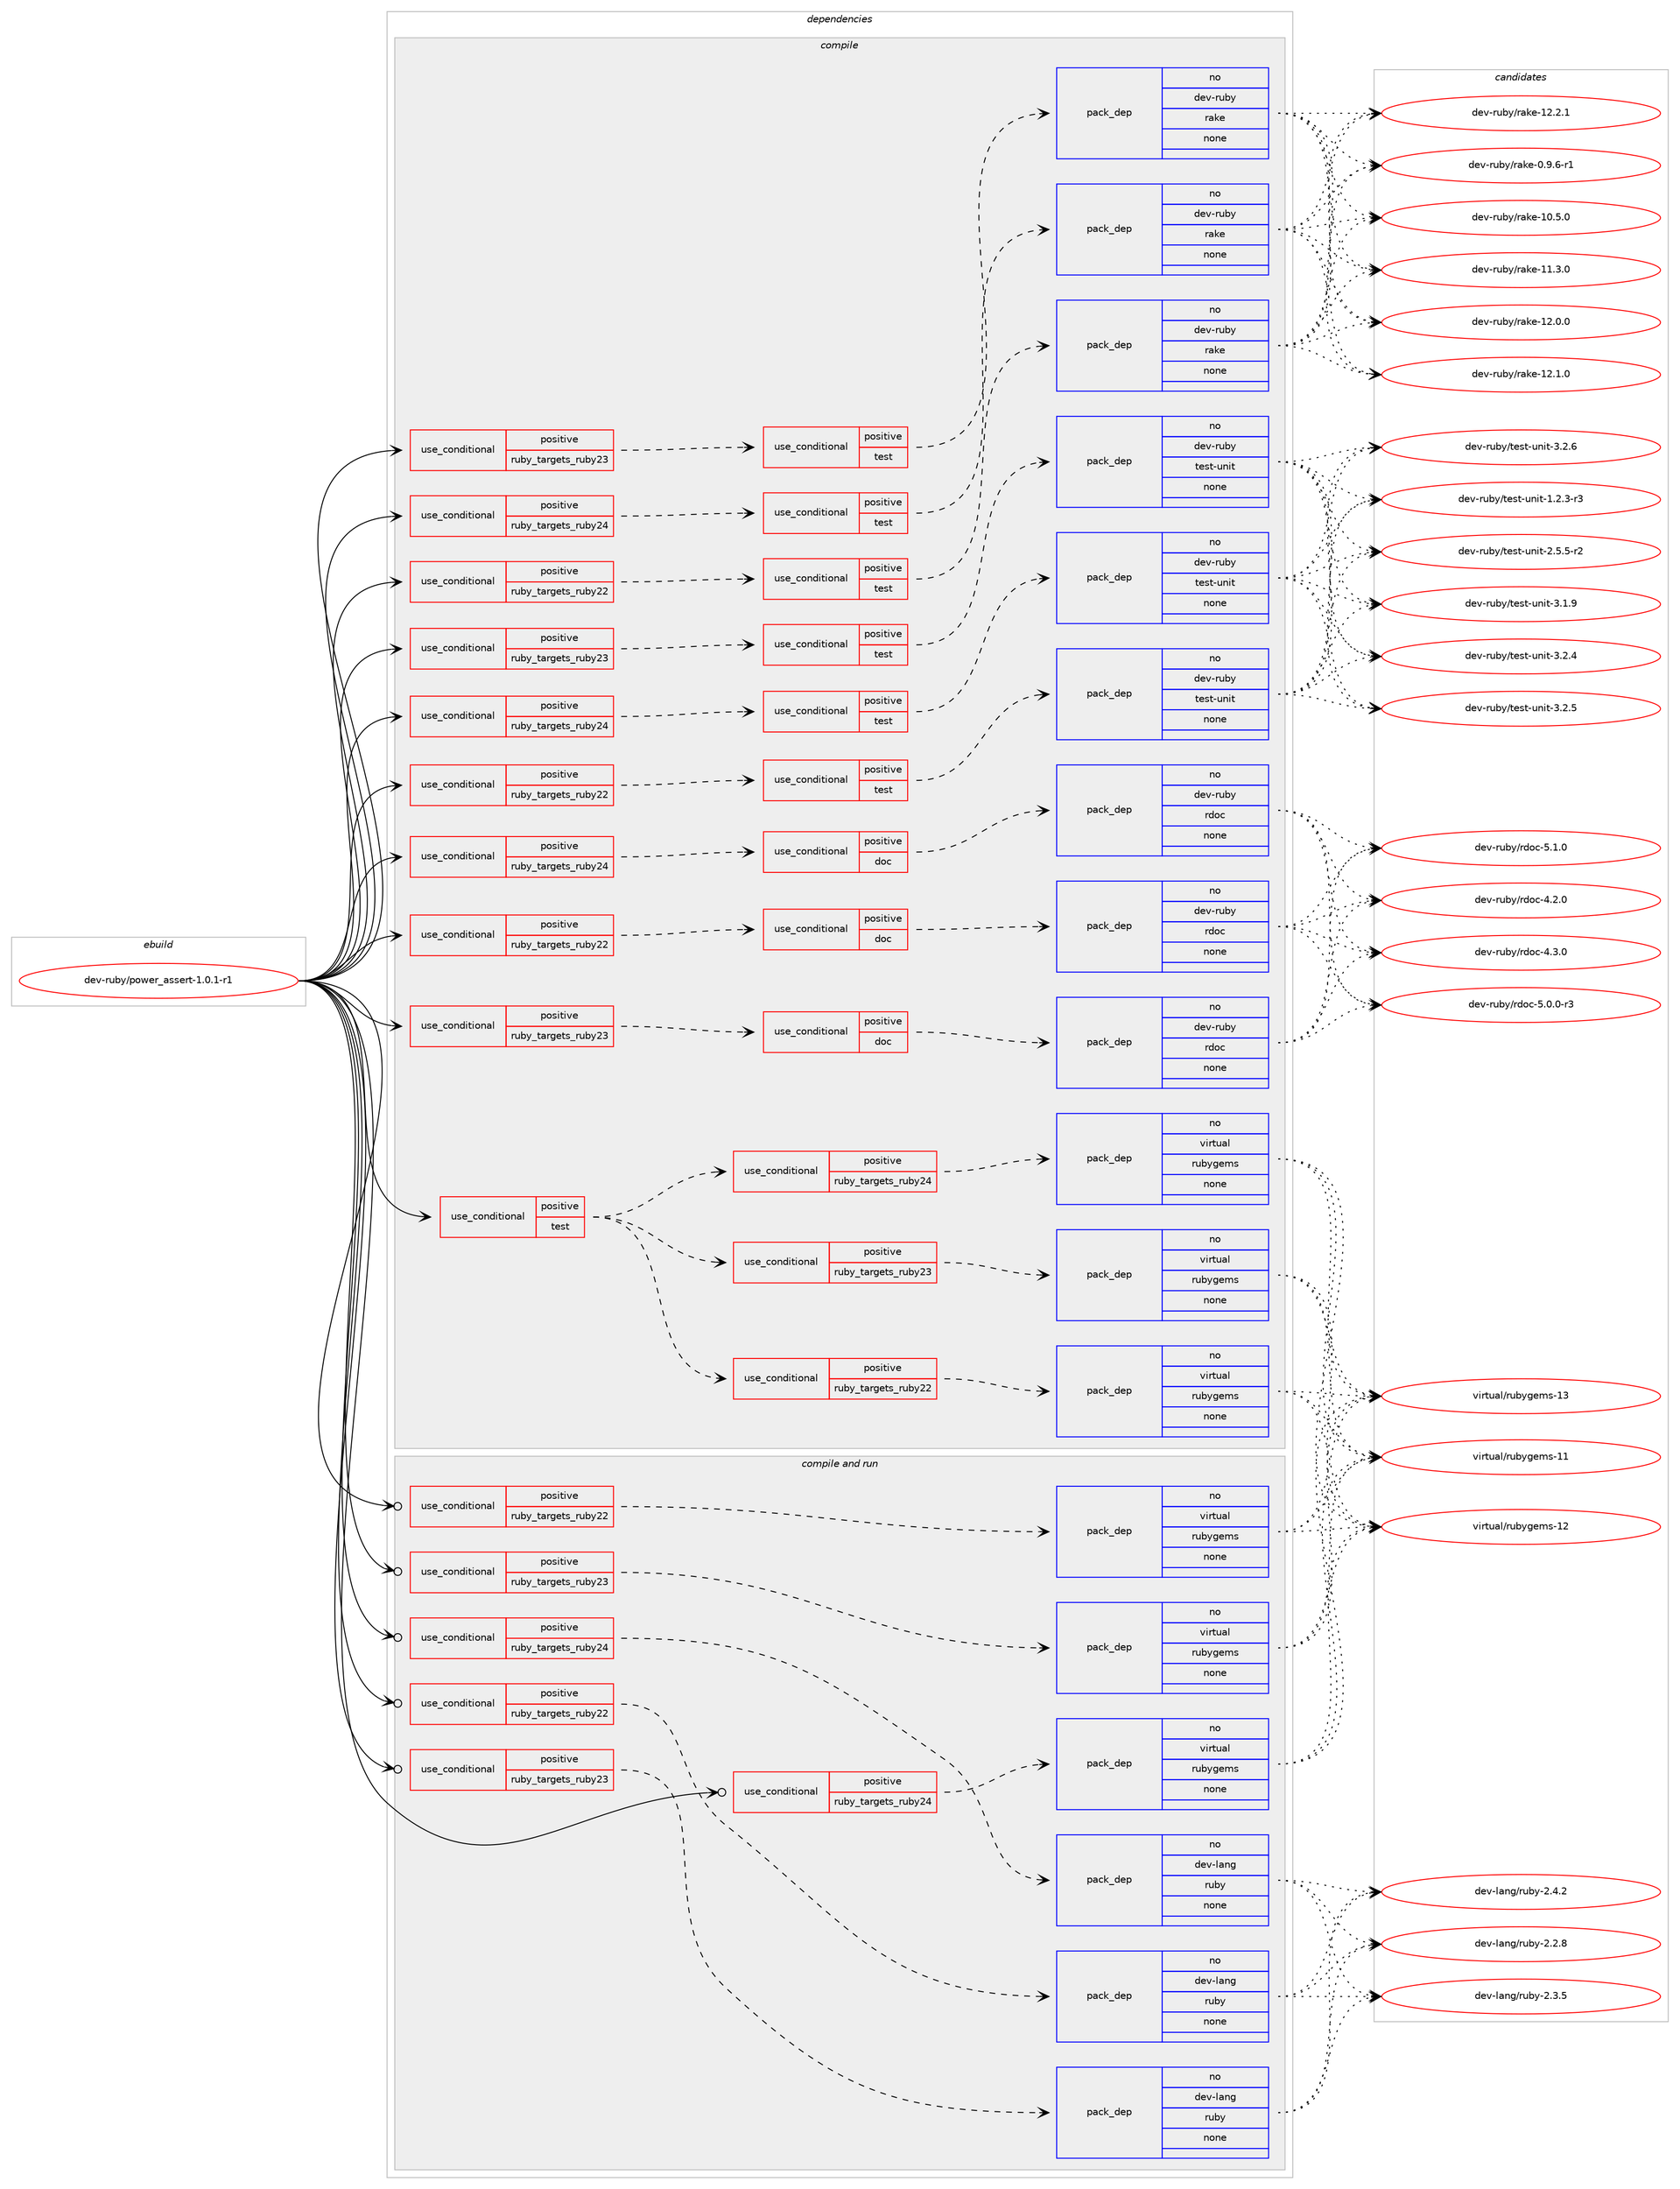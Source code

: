 digraph prolog {

# *************
# Graph options
# *************

newrank=true;
concentrate=true;
compound=true;
graph [rankdir=LR,fontname=Helvetica,fontsize=10,ranksep=1.5];#, ranksep=2.5, nodesep=0.2];
edge  [arrowhead=vee];
node  [fontname=Helvetica,fontsize=10];

# **********
# The ebuild
# **********

subgraph cluster_leftcol {
color=gray;
rank=same;
label=<<i>ebuild</i>>;
id [label="dev-ruby/power_assert-1.0.1-r1", color=red, width=4, href="../dev-ruby/power_assert-1.0.1-r1.svg"];
}

# ****************
# The dependencies
# ****************

subgraph cluster_midcol {
color=gray;
label=<<i>dependencies</i>>;
subgraph cluster_compile {
fillcolor="#eeeeee";
style=filled;
label=<<i>compile</i>>;
subgraph cond65358 {
dependency254487 [label=<<TABLE BORDER="0" CELLBORDER="1" CELLSPACING="0" CELLPADDING="4"><TR><TD ROWSPAN="3" CELLPADDING="10">use_conditional</TD></TR><TR><TD>positive</TD></TR><TR><TD>ruby_targets_ruby22</TD></TR></TABLE>>, shape=none, color=red];
subgraph cond65359 {
dependency254488 [label=<<TABLE BORDER="0" CELLBORDER="1" CELLSPACING="0" CELLPADDING="4"><TR><TD ROWSPAN="3" CELLPADDING="10">use_conditional</TD></TR><TR><TD>positive</TD></TR><TR><TD>doc</TD></TR></TABLE>>, shape=none, color=red];
subgraph pack185015 {
dependency254489 [label=<<TABLE BORDER="0" CELLBORDER="1" CELLSPACING="0" CELLPADDING="4" WIDTH="220"><TR><TD ROWSPAN="6" CELLPADDING="30">pack_dep</TD></TR><TR><TD WIDTH="110">no</TD></TR><TR><TD>dev-ruby</TD></TR><TR><TD>rdoc</TD></TR><TR><TD>none</TD></TR><TR><TD></TD></TR></TABLE>>, shape=none, color=blue];
}
dependency254488:e -> dependency254489:w [weight=20,style="dashed",arrowhead="vee"];
}
dependency254487:e -> dependency254488:w [weight=20,style="dashed",arrowhead="vee"];
}
id:e -> dependency254487:w [weight=20,style="solid",arrowhead="vee"];
subgraph cond65360 {
dependency254490 [label=<<TABLE BORDER="0" CELLBORDER="1" CELLSPACING="0" CELLPADDING="4"><TR><TD ROWSPAN="3" CELLPADDING="10">use_conditional</TD></TR><TR><TD>positive</TD></TR><TR><TD>ruby_targets_ruby22</TD></TR></TABLE>>, shape=none, color=red];
subgraph cond65361 {
dependency254491 [label=<<TABLE BORDER="0" CELLBORDER="1" CELLSPACING="0" CELLPADDING="4"><TR><TD ROWSPAN="3" CELLPADDING="10">use_conditional</TD></TR><TR><TD>positive</TD></TR><TR><TD>test</TD></TR></TABLE>>, shape=none, color=red];
subgraph pack185016 {
dependency254492 [label=<<TABLE BORDER="0" CELLBORDER="1" CELLSPACING="0" CELLPADDING="4" WIDTH="220"><TR><TD ROWSPAN="6" CELLPADDING="30">pack_dep</TD></TR><TR><TD WIDTH="110">no</TD></TR><TR><TD>dev-ruby</TD></TR><TR><TD>rake</TD></TR><TR><TD>none</TD></TR><TR><TD></TD></TR></TABLE>>, shape=none, color=blue];
}
dependency254491:e -> dependency254492:w [weight=20,style="dashed",arrowhead="vee"];
}
dependency254490:e -> dependency254491:w [weight=20,style="dashed",arrowhead="vee"];
}
id:e -> dependency254490:w [weight=20,style="solid",arrowhead="vee"];
subgraph cond65362 {
dependency254493 [label=<<TABLE BORDER="0" CELLBORDER="1" CELLSPACING="0" CELLPADDING="4"><TR><TD ROWSPAN="3" CELLPADDING="10">use_conditional</TD></TR><TR><TD>positive</TD></TR><TR><TD>ruby_targets_ruby22</TD></TR></TABLE>>, shape=none, color=red];
subgraph cond65363 {
dependency254494 [label=<<TABLE BORDER="0" CELLBORDER="1" CELLSPACING="0" CELLPADDING="4"><TR><TD ROWSPAN="3" CELLPADDING="10">use_conditional</TD></TR><TR><TD>positive</TD></TR><TR><TD>test</TD></TR></TABLE>>, shape=none, color=red];
subgraph pack185017 {
dependency254495 [label=<<TABLE BORDER="0" CELLBORDER="1" CELLSPACING="0" CELLPADDING="4" WIDTH="220"><TR><TD ROWSPAN="6" CELLPADDING="30">pack_dep</TD></TR><TR><TD WIDTH="110">no</TD></TR><TR><TD>dev-ruby</TD></TR><TR><TD>test-unit</TD></TR><TR><TD>none</TD></TR><TR><TD></TD></TR></TABLE>>, shape=none, color=blue];
}
dependency254494:e -> dependency254495:w [weight=20,style="dashed",arrowhead="vee"];
}
dependency254493:e -> dependency254494:w [weight=20,style="dashed",arrowhead="vee"];
}
id:e -> dependency254493:w [weight=20,style="solid",arrowhead="vee"];
subgraph cond65364 {
dependency254496 [label=<<TABLE BORDER="0" CELLBORDER="1" CELLSPACING="0" CELLPADDING="4"><TR><TD ROWSPAN="3" CELLPADDING="10">use_conditional</TD></TR><TR><TD>positive</TD></TR><TR><TD>ruby_targets_ruby23</TD></TR></TABLE>>, shape=none, color=red];
subgraph cond65365 {
dependency254497 [label=<<TABLE BORDER="0" CELLBORDER="1" CELLSPACING="0" CELLPADDING="4"><TR><TD ROWSPAN="3" CELLPADDING="10">use_conditional</TD></TR><TR><TD>positive</TD></TR><TR><TD>doc</TD></TR></TABLE>>, shape=none, color=red];
subgraph pack185018 {
dependency254498 [label=<<TABLE BORDER="0" CELLBORDER="1" CELLSPACING="0" CELLPADDING="4" WIDTH="220"><TR><TD ROWSPAN="6" CELLPADDING="30">pack_dep</TD></TR><TR><TD WIDTH="110">no</TD></TR><TR><TD>dev-ruby</TD></TR><TR><TD>rdoc</TD></TR><TR><TD>none</TD></TR><TR><TD></TD></TR></TABLE>>, shape=none, color=blue];
}
dependency254497:e -> dependency254498:w [weight=20,style="dashed",arrowhead="vee"];
}
dependency254496:e -> dependency254497:w [weight=20,style="dashed",arrowhead="vee"];
}
id:e -> dependency254496:w [weight=20,style="solid",arrowhead="vee"];
subgraph cond65366 {
dependency254499 [label=<<TABLE BORDER="0" CELLBORDER="1" CELLSPACING="0" CELLPADDING="4"><TR><TD ROWSPAN="3" CELLPADDING="10">use_conditional</TD></TR><TR><TD>positive</TD></TR><TR><TD>ruby_targets_ruby23</TD></TR></TABLE>>, shape=none, color=red];
subgraph cond65367 {
dependency254500 [label=<<TABLE BORDER="0" CELLBORDER="1" CELLSPACING="0" CELLPADDING="4"><TR><TD ROWSPAN="3" CELLPADDING="10">use_conditional</TD></TR><TR><TD>positive</TD></TR><TR><TD>test</TD></TR></TABLE>>, shape=none, color=red];
subgraph pack185019 {
dependency254501 [label=<<TABLE BORDER="0" CELLBORDER="1" CELLSPACING="0" CELLPADDING="4" WIDTH="220"><TR><TD ROWSPAN="6" CELLPADDING="30">pack_dep</TD></TR><TR><TD WIDTH="110">no</TD></TR><TR><TD>dev-ruby</TD></TR><TR><TD>rake</TD></TR><TR><TD>none</TD></TR><TR><TD></TD></TR></TABLE>>, shape=none, color=blue];
}
dependency254500:e -> dependency254501:w [weight=20,style="dashed",arrowhead="vee"];
}
dependency254499:e -> dependency254500:w [weight=20,style="dashed",arrowhead="vee"];
}
id:e -> dependency254499:w [weight=20,style="solid",arrowhead="vee"];
subgraph cond65368 {
dependency254502 [label=<<TABLE BORDER="0" CELLBORDER="1" CELLSPACING="0" CELLPADDING="4"><TR><TD ROWSPAN="3" CELLPADDING="10">use_conditional</TD></TR><TR><TD>positive</TD></TR><TR><TD>ruby_targets_ruby23</TD></TR></TABLE>>, shape=none, color=red];
subgraph cond65369 {
dependency254503 [label=<<TABLE BORDER="0" CELLBORDER="1" CELLSPACING="0" CELLPADDING="4"><TR><TD ROWSPAN="3" CELLPADDING="10">use_conditional</TD></TR><TR><TD>positive</TD></TR><TR><TD>test</TD></TR></TABLE>>, shape=none, color=red];
subgraph pack185020 {
dependency254504 [label=<<TABLE BORDER="0" CELLBORDER="1" CELLSPACING="0" CELLPADDING="4" WIDTH="220"><TR><TD ROWSPAN="6" CELLPADDING="30">pack_dep</TD></TR><TR><TD WIDTH="110">no</TD></TR><TR><TD>dev-ruby</TD></TR><TR><TD>test-unit</TD></TR><TR><TD>none</TD></TR><TR><TD></TD></TR></TABLE>>, shape=none, color=blue];
}
dependency254503:e -> dependency254504:w [weight=20,style="dashed",arrowhead="vee"];
}
dependency254502:e -> dependency254503:w [weight=20,style="dashed",arrowhead="vee"];
}
id:e -> dependency254502:w [weight=20,style="solid",arrowhead="vee"];
subgraph cond65370 {
dependency254505 [label=<<TABLE BORDER="0" CELLBORDER="1" CELLSPACING="0" CELLPADDING="4"><TR><TD ROWSPAN="3" CELLPADDING="10">use_conditional</TD></TR><TR><TD>positive</TD></TR><TR><TD>ruby_targets_ruby24</TD></TR></TABLE>>, shape=none, color=red];
subgraph cond65371 {
dependency254506 [label=<<TABLE BORDER="0" CELLBORDER="1" CELLSPACING="0" CELLPADDING="4"><TR><TD ROWSPAN="3" CELLPADDING="10">use_conditional</TD></TR><TR><TD>positive</TD></TR><TR><TD>doc</TD></TR></TABLE>>, shape=none, color=red];
subgraph pack185021 {
dependency254507 [label=<<TABLE BORDER="0" CELLBORDER="1" CELLSPACING="0" CELLPADDING="4" WIDTH="220"><TR><TD ROWSPAN="6" CELLPADDING="30">pack_dep</TD></TR><TR><TD WIDTH="110">no</TD></TR><TR><TD>dev-ruby</TD></TR><TR><TD>rdoc</TD></TR><TR><TD>none</TD></TR><TR><TD></TD></TR></TABLE>>, shape=none, color=blue];
}
dependency254506:e -> dependency254507:w [weight=20,style="dashed",arrowhead="vee"];
}
dependency254505:e -> dependency254506:w [weight=20,style="dashed",arrowhead="vee"];
}
id:e -> dependency254505:w [weight=20,style="solid",arrowhead="vee"];
subgraph cond65372 {
dependency254508 [label=<<TABLE BORDER="0" CELLBORDER="1" CELLSPACING="0" CELLPADDING="4"><TR><TD ROWSPAN="3" CELLPADDING="10">use_conditional</TD></TR><TR><TD>positive</TD></TR><TR><TD>ruby_targets_ruby24</TD></TR></TABLE>>, shape=none, color=red];
subgraph cond65373 {
dependency254509 [label=<<TABLE BORDER="0" CELLBORDER="1" CELLSPACING="0" CELLPADDING="4"><TR><TD ROWSPAN="3" CELLPADDING="10">use_conditional</TD></TR><TR><TD>positive</TD></TR><TR><TD>test</TD></TR></TABLE>>, shape=none, color=red];
subgraph pack185022 {
dependency254510 [label=<<TABLE BORDER="0" CELLBORDER="1" CELLSPACING="0" CELLPADDING="4" WIDTH="220"><TR><TD ROWSPAN="6" CELLPADDING="30">pack_dep</TD></TR><TR><TD WIDTH="110">no</TD></TR><TR><TD>dev-ruby</TD></TR><TR><TD>rake</TD></TR><TR><TD>none</TD></TR><TR><TD></TD></TR></TABLE>>, shape=none, color=blue];
}
dependency254509:e -> dependency254510:w [weight=20,style="dashed",arrowhead="vee"];
}
dependency254508:e -> dependency254509:w [weight=20,style="dashed",arrowhead="vee"];
}
id:e -> dependency254508:w [weight=20,style="solid",arrowhead="vee"];
subgraph cond65374 {
dependency254511 [label=<<TABLE BORDER="0" CELLBORDER="1" CELLSPACING="0" CELLPADDING="4"><TR><TD ROWSPAN="3" CELLPADDING="10">use_conditional</TD></TR><TR><TD>positive</TD></TR><TR><TD>ruby_targets_ruby24</TD></TR></TABLE>>, shape=none, color=red];
subgraph cond65375 {
dependency254512 [label=<<TABLE BORDER="0" CELLBORDER="1" CELLSPACING="0" CELLPADDING="4"><TR><TD ROWSPAN="3" CELLPADDING="10">use_conditional</TD></TR><TR><TD>positive</TD></TR><TR><TD>test</TD></TR></TABLE>>, shape=none, color=red];
subgraph pack185023 {
dependency254513 [label=<<TABLE BORDER="0" CELLBORDER="1" CELLSPACING="0" CELLPADDING="4" WIDTH="220"><TR><TD ROWSPAN="6" CELLPADDING="30">pack_dep</TD></TR><TR><TD WIDTH="110">no</TD></TR><TR><TD>dev-ruby</TD></TR><TR><TD>test-unit</TD></TR><TR><TD>none</TD></TR><TR><TD></TD></TR></TABLE>>, shape=none, color=blue];
}
dependency254512:e -> dependency254513:w [weight=20,style="dashed",arrowhead="vee"];
}
dependency254511:e -> dependency254512:w [weight=20,style="dashed",arrowhead="vee"];
}
id:e -> dependency254511:w [weight=20,style="solid",arrowhead="vee"];
subgraph cond65376 {
dependency254514 [label=<<TABLE BORDER="0" CELLBORDER="1" CELLSPACING="0" CELLPADDING="4"><TR><TD ROWSPAN="3" CELLPADDING="10">use_conditional</TD></TR><TR><TD>positive</TD></TR><TR><TD>test</TD></TR></TABLE>>, shape=none, color=red];
subgraph cond65377 {
dependency254515 [label=<<TABLE BORDER="0" CELLBORDER="1" CELLSPACING="0" CELLPADDING="4"><TR><TD ROWSPAN="3" CELLPADDING="10">use_conditional</TD></TR><TR><TD>positive</TD></TR><TR><TD>ruby_targets_ruby22</TD></TR></TABLE>>, shape=none, color=red];
subgraph pack185024 {
dependency254516 [label=<<TABLE BORDER="0" CELLBORDER="1" CELLSPACING="0" CELLPADDING="4" WIDTH="220"><TR><TD ROWSPAN="6" CELLPADDING="30">pack_dep</TD></TR><TR><TD WIDTH="110">no</TD></TR><TR><TD>virtual</TD></TR><TR><TD>rubygems</TD></TR><TR><TD>none</TD></TR><TR><TD></TD></TR></TABLE>>, shape=none, color=blue];
}
dependency254515:e -> dependency254516:w [weight=20,style="dashed",arrowhead="vee"];
}
dependency254514:e -> dependency254515:w [weight=20,style="dashed",arrowhead="vee"];
subgraph cond65378 {
dependency254517 [label=<<TABLE BORDER="0" CELLBORDER="1" CELLSPACING="0" CELLPADDING="4"><TR><TD ROWSPAN="3" CELLPADDING="10">use_conditional</TD></TR><TR><TD>positive</TD></TR><TR><TD>ruby_targets_ruby23</TD></TR></TABLE>>, shape=none, color=red];
subgraph pack185025 {
dependency254518 [label=<<TABLE BORDER="0" CELLBORDER="1" CELLSPACING="0" CELLPADDING="4" WIDTH="220"><TR><TD ROWSPAN="6" CELLPADDING="30">pack_dep</TD></TR><TR><TD WIDTH="110">no</TD></TR><TR><TD>virtual</TD></TR><TR><TD>rubygems</TD></TR><TR><TD>none</TD></TR><TR><TD></TD></TR></TABLE>>, shape=none, color=blue];
}
dependency254517:e -> dependency254518:w [weight=20,style="dashed",arrowhead="vee"];
}
dependency254514:e -> dependency254517:w [weight=20,style="dashed",arrowhead="vee"];
subgraph cond65379 {
dependency254519 [label=<<TABLE BORDER="0" CELLBORDER="1" CELLSPACING="0" CELLPADDING="4"><TR><TD ROWSPAN="3" CELLPADDING="10">use_conditional</TD></TR><TR><TD>positive</TD></TR><TR><TD>ruby_targets_ruby24</TD></TR></TABLE>>, shape=none, color=red];
subgraph pack185026 {
dependency254520 [label=<<TABLE BORDER="0" CELLBORDER="1" CELLSPACING="0" CELLPADDING="4" WIDTH="220"><TR><TD ROWSPAN="6" CELLPADDING="30">pack_dep</TD></TR><TR><TD WIDTH="110">no</TD></TR><TR><TD>virtual</TD></TR><TR><TD>rubygems</TD></TR><TR><TD>none</TD></TR><TR><TD></TD></TR></TABLE>>, shape=none, color=blue];
}
dependency254519:e -> dependency254520:w [weight=20,style="dashed",arrowhead="vee"];
}
dependency254514:e -> dependency254519:w [weight=20,style="dashed",arrowhead="vee"];
}
id:e -> dependency254514:w [weight=20,style="solid",arrowhead="vee"];
}
subgraph cluster_compileandrun {
fillcolor="#eeeeee";
style=filled;
label=<<i>compile and run</i>>;
subgraph cond65380 {
dependency254521 [label=<<TABLE BORDER="0" CELLBORDER="1" CELLSPACING="0" CELLPADDING="4"><TR><TD ROWSPAN="3" CELLPADDING="10">use_conditional</TD></TR><TR><TD>positive</TD></TR><TR><TD>ruby_targets_ruby22</TD></TR></TABLE>>, shape=none, color=red];
subgraph pack185027 {
dependency254522 [label=<<TABLE BORDER="0" CELLBORDER="1" CELLSPACING="0" CELLPADDING="4" WIDTH="220"><TR><TD ROWSPAN="6" CELLPADDING="30">pack_dep</TD></TR><TR><TD WIDTH="110">no</TD></TR><TR><TD>dev-lang</TD></TR><TR><TD>ruby</TD></TR><TR><TD>none</TD></TR><TR><TD></TD></TR></TABLE>>, shape=none, color=blue];
}
dependency254521:e -> dependency254522:w [weight=20,style="dashed",arrowhead="vee"];
}
id:e -> dependency254521:w [weight=20,style="solid",arrowhead="odotvee"];
subgraph cond65381 {
dependency254523 [label=<<TABLE BORDER="0" CELLBORDER="1" CELLSPACING="0" CELLPADDING="4"><TR><TD ROWSPAN="3" CELLPADDING="10">use_conditional</TD></TR><TR><TD>positive</TD></TR><TR><TD>ruby_targets_ruby22</TD></TR></TABLE>>, shape=none, color=red];
subgraph pack185028 {
dependency254524 [label=<<TABLE BORDER="0" CELLBORDER="1" CELLSPACING="0" CELLPADDING="4" WIDTH="220"><TR><TD ROWSPAN="6" CELLPADDING="30">pack_dep</TD></TR><TR><TD WIDTH="110">no</TD></TR><TR><TD>virtual</TD></TR><TR><TD>rubygems</TD></TR><TR><TD>none</TD></TR><TR><TD></TD></TR></TABLE>>, shape=none, color=blue];
}
dependency254523:e -> dependency254524:w [weight=20,style="dashed",arrowhead="vee"];
}
id:e -> dependency254523:w [weight=20,style="solid",arrowhead="odotvee"];
subgraph cond65382 {
dependency254525 [label=<<TABLE BORDER="0" CELLBORDER="1" CELLSPACING="0" CELLPADDING="4"><TR><TD ROWSPAN="3" CELLPADDING="10">use_conditional</TD></TR><TR><TD>positive</TD></TR><TR><TD>ruby_targets_ruby23</TD></TR></TABLE>>, shape=none, color=red];
subgraph pack185029 {
dependency254526 [label=<<TABLE BORDER="0" CELLBORDER="1" CELLSPACING="0" CELLPADDING="4" WIDTH="220"><TR><TD ROWSPAN="6" CELLPADDING="30">pack_dep</TD></TR><TR><TD WIDTH="110">no</TD></TR><TR><TD>dev-lang</TD></TR><TR><TD>ruby</TD></TR><TR><TD>none</TD></TR><TR><TD></TD></TR></TABLE>>, shape=none, color=blue];
}
dependency254525:e -> dependency254526:w [weight=20,style="dashed",arrowhead="vee"];
}
id:e -> dependency254525:w [weight=20,style="solid",arrowhead="odotvee"];
subgraph cond65383 {
dependency254527 [label=<<TABLE BORDER="0" CELLBORDER="1" CELLSPACING="0" CELLPADDING="4"><TR><TD ROWSPAN="3" CELLPADDING="10">use_conditional</TD></TR><TR><TD>positive</TD></TR><TR><TD>ruby_targets_ruby23</TD></TR></TABLE>>, shape=none, color=red];
subgraph pack185030 {
dependency254528 [label=<<TABLE BORDER="0" CELLBORDER="1" CELLSPACING="0" CELLPADDING="4" WIDTH="220"><TR><TD ROWSPAN="6" CELLPADDING="30">pack_dep</TD></TR><TR><TD WIDTH="110">no</TD></TR><TR><TD>virtual</TD></TR><TR><TD>rubygems</TD></TR><TR><TD>none</TD></TR><TR><TD></TD></TR></TABLE>>, shape=none, color=blue];
}
dependency254527:e -> dependency254528:w [weight=20,style="dashed",arrowhead="vee"];
}
id:e -> dependency254527:w [weight=20,style="solid",arrowhead="odotvee"];
subgraph cond65384 {
dependency254529 [label=<<TABLE BORDER="0" CELLBORDER="1" CELLSPACING="0" CELLPADDING="4"><TR><TD ROWSPAN="3" CELLPADDING="10">use_conditional</TD></TR><TR><TD>positive</TD></TR><TR><TD>ruby_targets_ruby24</TD></TR></TABLE>>, shape=none, color=red];
subgraph pack185031 {
dependency254530 [label=<<TABLE BORDER="0" CELLBORDER="1" CELLSPACING="0" CELLPADDING="4" WIDTH="220"><TR><TD ROWSPAN="6" CELLPADDING="30">pack_dep</TD></TR><TR><TD WIDTH="110">no</TD></TR><TR><TD>dev-lang</TD></TR><TR><TD>ruby</TD></TR><TR><TD>none</TD></TR><TR><TD></TD></TR></TABLE>>, shape=none, color=blue];
}
dependency254529:e -> dependency254530:w [weight=20,style="dashed",arrowhead="vee"];
}
id:e -> dependency254529:w [weight=20,style="solid",arrowhead="odotvee"];
subgraph cond65385 {
dependency254531 [label=<<TABLE BORDER="0" CELLBORDER="1" CELLSPACING="0" CELLPADDING="4"><TR><TD ROWSPAN="3" CELLPADDING="10">use_conditional</TD></TR><TR><TD>positive</TD></TR><TR><TD>ruby_targets_ruby24</TD></TR></TABLE>>, shape=none, color=red];
subgraph pack185032 {
dependency254532 [label=<<TABLE BORDER="0" CELLBORDER="1" CELLSPACING="0" CELLPADDING="4" WIDTH="220"><TR><TD ROWSPAN="6" CELLPADDING="30">pack_dep</TD></TR><TR><TD WIDTH="110">no</TD></TR><TR><TD>virtual</TD></TR><TR><TD>rubygems</TD></TR><TR><TD>none</TD></TR><TR><TD></TD></TR></TABLE>>, shape=none, color=blue];
}
dependency254531:e -> dependency254532:w [weight=20,style="dashed",arrowhead="vee"];
}
id:e -> dependency254531:w [weight=20,style="solid",arrowhead="odotvee"];
}
subgraph cluster_run {
fillcolor="#eeeeee";
style=filled;
label=<<i>run</i>>;
}
}

# **************
# The candidates
# **************

subgraph cluster_choices {
rank=same;
color=gray;
label=<<i>candidates</i>>;

subgraph choice185015 {
color=black;
nodesep=1;
choice10010111845114117981214711410011199455246504648 [label="dev-ruby/rdoc-4.2.0", color=red, width=4,href="../dev-ruby/rdoc-4.2.0.svg"];
choice10010111845114117981214711410011199455246514648 [label="dev-ruby/rdoc-4.3.0", color=red, width=4,href="../dev-ruby/rdoc-4.3.0.svg"];
choice100101118451141179812147114100111994553464846484511451 [label="dev-ruby/rdoc-5.0.0-r3", color=red, width=4,href="../dev-ruby/rdoc-5.0.0-r3.svg"];
choice10010111845114117981214711410011199455346494648 [label="dev-ruby/rdoc-5.1.0", color=red, width=4,href="../dev-ruby/rdoc-5.1.0.svg"];
dependency254489:e -> choice10010111845114117981214711410011199455246504648:w [style=dotted,weight="100"];
dependency254489:e -> choice10010111845114117981214711410011199455246514648:w [style=dotted,weight="100"];
dependency254489:e -> choice100101118451141179812147114100111994553464846484511451:w [style=dotted,weight="100"];
dependency254489:e -> choice10010111845114117981214711410011199455346494648:w [style=dotted,weight="100"];
}
subgraph choice185016 {
color=black;
nodesep=1;
choice100101118451141179812147114971071014548465746544511449 [label="dev-ruby/rake-0.9.6-r1", color=red, width=4,href="../dev-ruby/rake-0.9.6-r1.svg"];
choice1001011184511411798121471149710710145494846534648 [label="dev-ruby/rake-10.5.0", color=red, width=4,href="../dev-ruby/rake-10.5.0.svg"];
choice1001011184511411798121471149710710145494946514648 [label="dev-ruby/rake-11.3.0", color=red, width=4,href="../dev-ruby/rake-11.3.0.svg"];
choice1001011184511411798121471149710710145495046484648 [label="dev-ruby/rake-12.0.0", color=red, width=4,href="../dev-ruby/rake-12.0.0.svg"];
choice1001011184511411798121471149710710145495046494648 [label="dev-ruby/rake-12.1.0", color=red, width=4,href="../dev-ruby/rake-12.1.0.svg"];
choice1001011184511411798121471149710710145495046504649 [label="dev-ruby/rake-12.2.1", color=red, width=4,href="../dev-ruby/rake-12.2.1.svg"];
dependency254492:e -> choice100101118451141179812147114971071014548465746544511449:w [style=dotted,weight="100"];
dependency254492:e -> choice1001011184511411798121471149710710145494846534648:w [style=dotted,weight="100"];
dependency254492:e -> choice1001011184511411798121471149710710145494946514648:w [style=dotted,weight="100"];
dependency254492:e -> choice1001011184511411798121471149710710145495046484648:w [style=dotted,weight="100"];
dependency254492:e -> choice1001011184511411798121471149710710145495046494648:w [style=dotted,weight="100"];
dependency254492:e -> choice1001011184511411798121471149710710145495046504649:w [style=dotted,weight="100"];
}
subgraph choice185017 {
color=black;
nodesep=1;
choice100101118451141179812147116101115116451171101051164549465046514511451 [label="dev-ruby/test-unit-1.2.3-r3", color=red, width=4,href="../dev-ruby/test-unit-1.2.3-r3.svg"];
choice100101118451141179812147116101115116451171101051164550465346534511450 [label="dev-ruby/test-unit-2.5.5-r2", color=red, width=4,href="../dev-ruby/test-unit-2.5.5-r2.svg"];
choice10010111845114117981214711610111511645117110105116455146494657 [label="dev-ruby/test-unit-3.1.9", color=red, width=4,href="../dev-ruby/test-unit-3.1.9.svg"];
choice10010111845114117981214711610111511645117110105116455146504652 [label="dev-ruby/test-unit-3.2.4", color=red, width=4,href="../dev-ruby/test-unit-3.2.4.svg"];
choice10010111845114117981214711610111511645117110105116455146504653 [label="dev-ruby/test-unit-3.2.5", color=red, width=4,href="../dev-ruby/test-unit-3.2.5.svg"];
choice10010111845114117981214711610111511645117110105116455146504654 [label="dev-ruby/test-unit-3.2.6", color=red, width=4,href="../dev-ruby/test-unit-3.2.6.svg"];
dependency254495:e -> choice100101118451141179812147116101115116451171101051164549465046514511451:w [style=dotted,weight="100"];
dependency254495:e -> choice100101118451141179812147116101115116451171101051164550465346534511450:w [style=dotted,weight="100"];
dependency254495:e -> choice10010111845114117981214711610111511645117110105116455146494657:w [style=dotted,weight="100"];
dependency254495:e -> choice10010111845114117981214711610111511645117110105116455146504652:w [style=dotted,weight="100"];
dependency254495:e -> choice10010111845114117981214711610111511645117110105116455146504653:w [style=dotted,weight="100"];
dependency254495:e -> choice10010111845114117981214711610111511645117110105116455146504654:w [style=dotted,weight="100"];
}
subgraph choice185018 {
color=black;
nodesep=1;
choice10010111845114117981214711410011199455246504648 [label="dev-ruby/rdoc-4.2.0", color=red, width=4,href="../dev-ruby/rdoc-4.2.0.svg"];
choice10010111845114117981214711410011199455246514648 [label="dev-ruby/rdoc-4.3.0", color=red, width=4,href="../dev-ruby/rdoc-4.3.0.svg"];
choice100101118451141179812147114100111994553464846484511451 [label="dev-ruby/rdoc-5.0.0-r3", color=red, width=4,href="../dev-ruby/rdoc-5.0.0-r3.svg"];
choice10010111845114117981214711410011199455346494648 [label="dev-ruby/rdoc-5.1.0", color=red, width=4,href="../dev-ruby/rdoc-5.1.0.svg"];
dependency254498:e -> choice10010111845114117981214711410011199455246504648:w [style=dotted,weight="100"];
dependency254498:e -> choice10010111845114117981214711410011199455246514648:w [style=dotted,weight="100"];
dependency254498:e -> choice100101118451141179812147114100111994553464846484511451:w [style=dotted,weight="100"];
dependency254498:e -> choice10010111845114117981214711410011199455346494648:w [style=dotted,weight="100"];
}
subgraph choice185019 {
color=black;
nodesep=1;
choice100101118451141179812147114971071014548465746544511449 [label="dev-ruby/rake-0.9.6-r1", color=red, width=4,href="../dev-ruby/rake-0.9.6-r1.svg"];
choice1001011184511411798121471149710710145494846534648 [label="dev-ruby/rake-10.5.0", color=red, width=4,href="../dev-ruby/rake-10.5.0.svg"];
choice1001011184511411798121471149710710145494946514648 [label="dev-ruby/rake-11.3.0", color=red, width=4,href="../dev-ruby/rake-11.3.0.svg"];
choice1001011184511411798121471149710710145495046484648 [label="dev-ruby/rake-12.0.0", color=red, width=4,href="../dev-ruby/rake-12.0.0.svg"];
choice1001011184511411798121471149710710145495046494648 [label="dev-ruby/rake-12.1.0", color=red, width=4,href="../dev-ruby/rake-12.1.0.svg"];
choice1001011184511411798121471149710710145495046504649 [label="dev-ruby/rake-12.2.1", color=red, width=4,href="../dev-ruby/rake-12.2.1.svg"];
dependency254501:e -> choice100101118451141179812147114971071014548465746544511449:w [style=dotted,weight="100"];
dependency254501:e -> choice1001011184511411798121471149710710145494846534648:w [style=dotted,weight="100"];
dependency254501:e -> choice1001011184511411798121471149710710145494946514648:w [style=dotted,weight="100"];
dependency254501:e -> choice1001011184511411798121471149710710145495046484648:w [style=dotted,weight="100"];
dependency254501:e -> choice1001011184511411798121471149710710145495046494648:w [style=dotted,weight="100"];
dependency254501:e -> choice1001011184511411798121471149710710145495046504649:w [style=dotted,weight="100"];
}
subgraph choice185020 {
color=black;
nodesep=1;
choice100101118451141179812147116101115116451171101051164549465046514511451 [label="dev-ruby/test-unit-1.2.3-r3", color=red, width=4,href="../dev-ruby/test-unit-1.2.3-r3.svg"];
choice100101118451141179812147116101115116451171101051164550465346534511450 [label="dev-ruby/test-unit-2.5.5-r2", color=red, width=4,href="../dev-ruby/test-unit-2.5.5-r2.svg"];
choice10010111845114117981214711610111511645117110105116455146494657 [label="dev-ruby/test-unit-3.1.9", color=red, width=4,href="../dev-ruby/test-unit-3.1.9.svg"];
choice10010111845114117981214711610111511645117110105116455146504652 [label="dev-ruby/test-unit-3.2.4", color=red, width=4,href="../dev-ruby/test-unit-3.2.4.svg"];
choice10010111845114117981214711610111511645117110105116455146504653 [label="dev-ruby/test-unit-3.2.5", color=red, width=4,href="../dev-ruby/test-unit-3.2.5.svg"];
choice10010111845114117981214711610111511645117110105116455146504654 [label="dev-ruby/test-unit-3.2.6", color=red, width=4,href="../dev-ruby/test-unit-3.2.6.svg"];
dependency254504:e -> choice100101118451141179812147116101115116451171101051164549465046514511451:w [style=dotted,weight="100"];
dependency254504:e -> choice100101118451141179812147116101115116451171101051164550465346534511450:w [style=dotted,weight="100"];
dependency254504:e -> choice10010111845114117981214711610111511645117110105116455146494657:w [style=dotted,weight="100"];
dependency254504:e -> choice10010111845114117981214711610111511645117110105116455146504652:w [style=dotted,weight="100"];
dependency254504:e -> choice10010111845114117981214711610111511645117110105116455146504653:w [style=dotted,weight="100"];
dependency254504:e -> choice10010111845114117981214711610111511645117110105116455146504654:w [style=dotted,weight="100"];
}
subgraph choice185021 {
color=black;
nodesep=1;
choice10010111845114117981214711410011199455246504648 [label="dev-ruby/rdoc-4.2.0", color=red, width=4,href="../dev-ruby/rdoc-4.2.0.svg"];
choice10010111845114117981214711410011199455246514648 [label="dev-ruby/rdoc-4.3.0", color=red, width=4,href="../dev-ruby/rdoc-4.3.0.svg"];
choice100101118451141179812147114100111994553464846484511451 [label="dev-ruby/rdoc-5.0.0-r3", color=red, width=4,href="../dev-ruby/rdoc-5.0.0-r3.svg"];
choice10010111845114117981214711410011199455346494648 [label="dev-ruby/rdoc-5.1.0", color=red, width=4,href="../dev-ruby/rdoc-5.1.0.svg"];
dependency254507:e -> choice10010111845114117981214711410011199455246504648:w [style=dotted,weight="100"];
dependency254507:e -> choice10010111845114117981214711410011199455246514648:w [style=dotted,weight="100"];
dependency254507:e -> choice100101118451141179812147114100111994553464846484511451:w [style=dotted,weight="100"];
dependency254507:e -> choice10010111845114117981214711410011199455346494648:w [style=dotted,weight="100"];
}
subgraph choice185022 {
color=black;
nodesep=1;
choice100101118451141179812147114971071014548465746544511449 [label="dev-ruby/rake-0.9.6-r1", color=red, width=4,href="../dev-ruby/rake-0.9.6-r1.svg"];
choice1001011184511411798121471149710710145494846534648 [label="dev-ruby/rake-10.5.0", color=red, width=4,href="../dev-ruby/rake-10.5.0.svg"];
choice1001011184511411798121471149710710145494946514648 [label="dev-ruby/rake-11.3.0", color=red, width=4,href="../dev-ruby/rake-11.3.0.svg"];
choice1001011184511411798121471149710710145495046484648 [label="dev-ruby/rake-12.0.0", color=red, width=4,href="../dev-ruby/rake-12.0.0.svg"];
choice1001011184511411798121471149710710145495046494648 [label="dev-ruby/rake-12.1.0", color=red, width=4,href="../dev-ruby/rake-12.1.0.svg"];
choice1001011184511411798121471149710710145495046504649 [label="dev-ruby/rake-12.2.1", color=red, width=4,href="../dev-ruby/rake-12.2.1.svg"];
dependency254510:e -> choice100101118451141179812147114971071014548465746544511449:w [style=dotted,weight="100"];
dependency254510:e -> choice1001011184511411798121471149710710145494846534648:w [style=dotted,weight="100"];
dependency254510:e -> choice1001011184511411798121471149710710145494946514648:w [style=dotted,weight="100"];
dependency254510:e -> choice1001011184511411798121471149710710145495046484648:w [style=dotted,weight="100"];
dependency254510:e -> choice1001011184511411798121471149710710145495046494648:w [style=dotted,weight="100"];
dependency254510:e -> choice1001011184511411798121471149710710145495046504649:w [style=dotted,weight="100"];
}
subgraph choice185023 {
color=black;
nodesep=1;
choice100101118451141179812147116101115116451171101051164549465046514511451 [label="dev-ruby/test-unit-1.2.3-r3", color=red, width=4,href="../dev-ruby/test-unit-1.2.3-r3.svg"];
choice100101118451141179812147116101115116451171101051164550465346534511450 [label="dev-ruby/test-unit-2.5.5-r2", color=red, width=4,href="../dev-ruby/test-unit-2.5.5-r2.svg"];
choice10010111845114117981214711610111511645117110105116455146494657 [label="dev-ruby/test-unit-3.1.9", color=red, width=4,href="../dev-ruby/test-unit-3.1.9.svg"];
choice10010111845114117981214711610111511645117110105116455146504652 [label="dev-ruby/test-unit-3.2.4", color=red, width=4,href="../dev-ruby/test-unit-3.2.4.svg"];
choice10010111845114117981214711610111511645117110105116455146504653 [label="dev-ruby/test-unit-3.2.5", color=red, width=4,href="../dev-ruby/test-unit-3.2.5.svg"];
choice10010111845114117981214711610111511645117110105116455146504654 [label="dev-ruby/test-unit-3.2.6", color=red, width=4,href="../dev-ruby/test-unit-3.2.6.svg"];
dependency254513:e -> choice100101118451141179812147116101115116451171101051164549465046514511451:w [style=dotted,weight="100"];
dependency254513:e -> choice100101118451141179812147116101115116451171101051164550465346534511450:w [style=dotted,weight="100"];
dependency254513:e -> choice10010111845114117981214711610111511645117110105116455146494657:w [style=dotted,weight="100"];
dependency254513:e -> choice10010111845114117981214711610111511645117110105116455146504652:w [style=dotted,weight="100"];
dependency254513:e -> choice10010111845114117981214711610111511645117110105116455146504653:w [style=dotted,weight="100"];
dependency254513:e -> choice10010111845114117981214711610111511645117110105116455146504654:w [style=dotted,weight="100"];
}
subgraph choice185024 {
color=black;
nodesep=1;
choice118105114116117971084711411798121103101109115454949 [label="virtual/rubygems-11", color=red, width=4,href="../virtual/rubygems-11.svg"];
choice118105114116117971084711411798121103101109115454950 [label="virtual/rubygems-12", color=red, width=4,href="../virtual/rubygems-12.svg"];
choice118105114116117971084711411798121103101109115454951 [label="virtual/rubygems-13", color=red, width=4,href="../virtual/rubygems-13.svg"];
dependency254516:e -> choice118105114116117971084711411798121103101109115454949:w [style=dotted,weight="100"];
dependency254516:e -> choice118105114116117971084711411798121103101109115454950:w [style=dotted,weight="100"];
dependency254516:e -> choice118105114116117971084711411798121103101109115454951:w [style=dotted,weight="100"];
}
subgraph choice185025 {
color=black;
nodesep=1;
choice118105114116117971084711411798121103101109115454949 [label="virtual/rubygems-11", color=red, width=4,href="../virtual/rubygems-11.svg"];
choice118105114116117971084711411798121103101109115454950 [label="virtual/rubygems-12", color=red, width=4,href="../virtual/rubygems-12.svg"];
choice118105114116117971084711411798121103101109115454951 [label="virtual/rubygems-13", color=red, width=4,href="../virtual/rubygems-13.svg"];
dependency254518:e -> choice118105114116117971084711411798121103101109115454949:w [style=dotted,weight="100"];
dependency254518:e -> choice118105114116117971084711411798121103101109115454950:w [style=dotted,weight="100"];
dependency254518:e -> choice118105114116117971084711411798121103101109115454951:w [style=dotted,weight="100"];
}
subgraph choice185026 {
color=black;
nodesep=1;
choice118105114116117971084711411798121103101109115454949 [label="virtual/rubygems-11", color=red, width=4,href="../virtual/rubygems-11.svg"];
choice118105114116117971084711411798121103101109115454950 [label="virtual/rubygems-12", color=red, width=4,href="../virtual/rubygems-12.svg"];
choice118105114116117971084711411798121103101109115454951 [label="virtual/rubygems-13", color=red, width=4,href="../virtual/rubygems-13.svg"];
dependency254520:e -> choice118105114116117971084711411798121103101109115454949:w [style=dotted,weight="100"];
dependency254520:e -> choice118105114116117971084711411798121103101109115454950:w [style=dotted,weight="100"];
dependency254520:e -> choice118105114116117971084711411798121103101109115454951:w [style=dotted,weight="100"];
}
subgraph choice185027 {
color=black;
nodesep=1;
choice10010111845108971101034711411798121455046504656 [label="dev-lang/ruby-2.2.8", color=red, width=4,href="../dev-lang/ruby-2.2.8.svg"];
choice10010111845108971101034711411798121455046514653 [label="dev-lang/ruby-2.3.5", color=red, width=4,href="../dev-lang/ruby-2.3.5.svg"];
choice10010111845108971101034711411798121455046524650 [label="dev-lang/ruby-2.4.2", color=red, width=4,href="../dev-lang/ruby-2.4.2.svg"];
dependency254522:e -> choice10010111845108971101034711411798121455046504656:w [style=dotted,weight="100"];
dependency254522:e -> choice10010111845108971101034711411798121455046514653:w [style=dotted,weight="100"];
dependency254522:e -> choice10010111845108971101034711411798121455046524650:w [style=dotted,weight="100"];
}
subgraph choice185028 {
color=black;
nodesep=1;
choice118105114116117971084711411798121103101109115454949 [label="virtual/rubygems-11", color=red, width=4,href="../virtual/rubygems-11.svg"];
choice118105114116117971084711411798121103101109115454950 [label="virtual/rubygems-12", color=red, width=4,href="../virtual/rubygems-12.svg"];
choice118105114116117971084711411798121103101109115454951 [label="virtual/rubygems-13", color=red, width=4,href="../virtual/rubygems-13.svg"];
dependency254524:e -> choice118105114116117971084711411798121103101109115454949:w [style=dotted,weight="100"];
dependency254524:e -> choice118105114116117971084711411798121103101109115454950:w [style=dotted,weight="100"];
dependency254524:e -> choice118105114116117971084711411798121103101109115454951:w [style=dotted,weight="100"];
}
subgraph choice185029 {
color=black;
nodesep=1;
choice10010111845108971101034711411798121455046504656 [label="dev-lang/ruby-2.2.8", color=red, width=4,href="../dev-lang/ruby-2.2.8.svg"];
choice10010111845108971101034711411798121455046514653 [label="dev-lang/ruby-2.3.5", color=red, width=4,href="../dev-lang/ruby-2.3.5.svg"];
choice10010111845108971101034711411798121455046524650 [label="dev-lang/ruby-2.4.2", color=red, width=4,href="../dev-lang/ruby-2.4.2.svg"];
dependency254526:e -> choice10010111845108971101034711411798121455046504656:w [style=dotted,weight="100"];
dependency254526:e -> choice10010111845108971101034711411798121455046514653:w [style=dotted,weight="100"];
dependency254526:e -> choice10010111845108971101034711411798121455046524650:w [style=dotted,weight="100"];
}
subgraph choice185030 {
color=black;
nodesep=1;
choice118105114116117971084711411798121103101109115454949 [label="virtual/rubygems-11", color=red, width=4,href="../virtual/rubygems-11.svg"];
choice118105114116117971084711411798121103101109115454950 [label="virtual/rubygems-12", color=red, width=4,href="../virtual/rubygems-12.svg"];
choice118105114116117971084711411798121103101109115454951 [label="virtual/rubygems-13", color=red, width=4,href="../virtual/rubygems-13.svg"];
dependency254528:e -> choice118105114116117971084711411798121103101109115454949:w [style=dotted,weight="100"];
dependency254528:e -> choice118105114116117971084711411798121103101109115454950:w [style=dotted,weight="100"];
dependency254528:e -> choice118105114116117971084711411798121103101109115454951:w [style=dotted,weight="100"];
}
subgraph choice185031 {
color=black;
nodesep=1;
choice10010111845108971101034711411798121455046504656 [label="dev-lang/ruby-2.2.8", color=red, width=4,href="../dev-lang/ruby-2.2.8.svg"];
choice10010111845108971101034711411798121455046514653 [label="dev-lang/ruby-2.3.5", color=red, width=4,href="../dev-lang/ruby-2.3.5.svg"];
choice10010111845108971101034711411798121455046524650 [label="dev-lang/ruby-2.4.2", color=red, width=4,href="../dev-lang/ruby-2.4.2.svg"];
dependency254530:e -> choice10010111845108971101034711411798121455046504656:w [style=dotted,weight="100"];
dependency254530:e -> choice10010111845108971101034711411798121455046514653:w [style=dotted,weight="100"];
dependency254530:e -> choice10010111845108971101034711411798121455046524650:w [style=dotted,weight="100"];
}
subgraph choice185032 {
color=black;
nodesep=1;
choice118105114116117971084711411798121103101109115454949 [label="virtual/rubygems-11", color=red, width=4,href="../virtual/rubygems-11.svg"];
choice118105114116117971084711411798121103101109115454950 [label="virtual/rubygems-12", color=red, width=4,href="../virtual/rubygems-12.svg"];
choice118105114116117971084711411798121103101109115454951 [label="virtual/rubygems-13", color=red, width=4,href="../virtual/rubygems-13.svg"];
dependency254532:e -> choice118105114116117971084711411798121103101109115454949:w [style=dotted,weight="100"];
dependency254532:e -> choice118105114116117971084711411798121103101109115454950:w [style=dotted,weight="100"];
dependency254532:e -> choice118105114116117971084711411798121103101109115454951:w [style=dotted,weight="100"];
}
}

}
